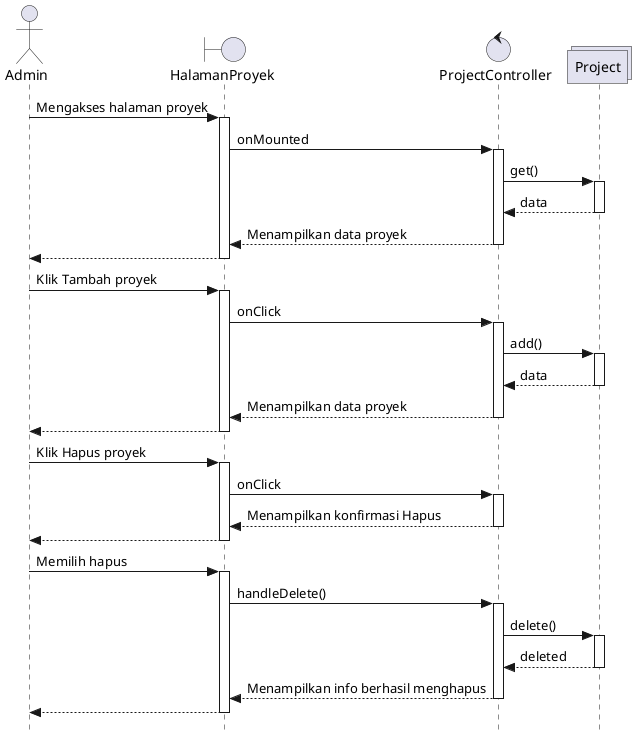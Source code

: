 @startuml "proyek"
skinparam style strictuml

actor Admin
boundary HalamanProyek as View
control ProjectController as Controller
collections Project as Collection

Admin -> View ++ : Mengakses halaman proyek
  View -> Controller ++: onMounted
    Controller -> Collection ++ : get()
    return data
  return Menampilkan data proyek
return

Admin -> View ++ : Klik Tambah proyek
  View -> Controller ++: onClick
    Controller -> Collection ++ : add()
    return data
  return Menampilkan data proyek
return

Admin -> View ++ : Klik Hapus proyek
  View -> Controller ++: onClick
  return Menampilkan konfirmasi Hapus
return

Admin -> View ++ : Memilih hapus
  View -> Controller ++: handleDelete()
    Controller -> Collection ++: delete()
    return deleted
  return Menampilkan info berhasil menghapus
return

@enduml